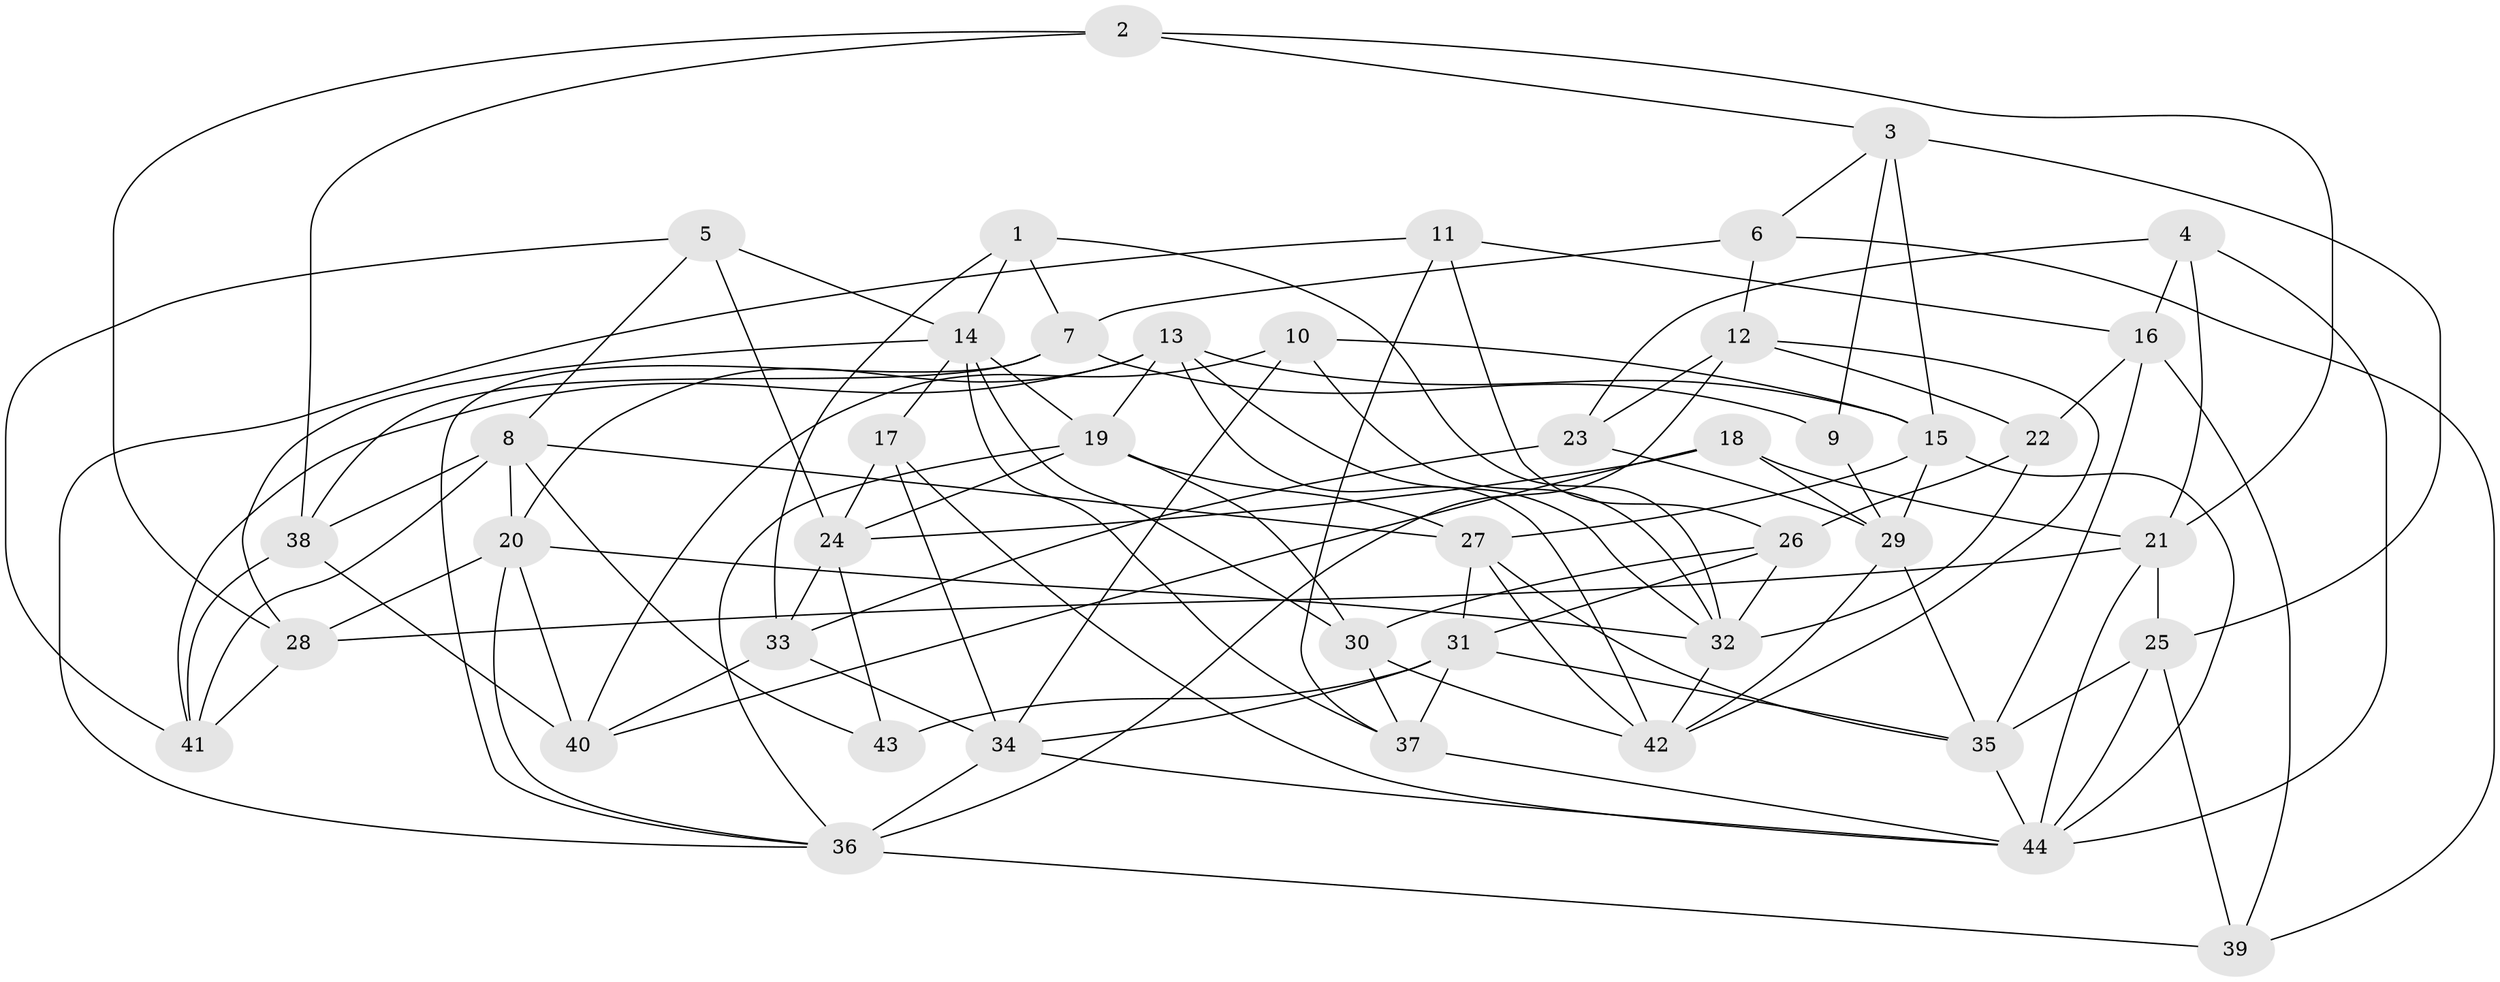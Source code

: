 // original degree distribution, {4: 1.0}
// Generated by graph-tools (version 1.1) at 2025/02/03/09/25 03:02:56]
// undirected, 44 vertices, 113 edges
graph export_dot {
graph [start="1"]
  node [color=gray90,style=filled];
  1;
  2;
  3;
  4;
  5;
  6;
  7;
  8;
  9;
  10;
  11;
  12;
  13;
  14;
  15;
  16;
  17;
  18;
  19;
  20;
  21;
  22;
  23;
  24;
  25;
  26;
  27;
  28;
  29;
  30;
  31;
  32;
  33;
  34;
  35;
  36;
  37;
  38;
  39;
  40;
  41;
  42;
  43;
  44;
  1 -- 7 [weight=1.0];
  1 -- 14 [weight=1.0];
  1 -- 32 [weight=1.0];
  1 -- 33 [weight=1.0];
  2 -- 3 [weight=1.0];
  2 -- 21 [weight=1.0];
  2 -- 28 [weight=1.0];
  2 -- 38 [weight=1.0];
  3 -- 6 [weight=1.0];
  3 -- 9 [weight=1.0];
  3 -- 15 [weight=1.0];
  3 -- 25 [weight=2.0];
  4 -- 16 [weight=1.0];
  4 -- 21 [weight=1.0];
  4 -- 23 [weight=1.0];
  4 -- 44 [weight=1.0];
  5 -- 8 [weight=1.0];
  5 -- 14 [weight=1.0];
  5 -- 24 [weight=1.0];
  5 -- 41 [weight=1.0];
  6 -- 7 [weight=1.0];
  6 -- 12 [weight=1.0];
  6 -- 39 [weight=1.0];
  7 -- 9 [weight=2.0];
  7 -- 36 [weight=1.0];
  7 -- 38 [weight=1.0];
  8 -- 20 [weight=1.0];
  8 -- 27 [weight=1.0];
  8 -- 38 [weight=1.0];
  8 -- 41 [weight=1.0];
  8 -- 43 [weight=1.0];
  9 -- 29 [weight=1.0];
  10 -- 15 [weight=1.0];
  10 -- 32 [weight=1.0];
  10 -- 34 [weight=1.0];
  10 -- 40 [weight=1.0];
  11 -- 16 [weight=1.0];
  11 -- 26 [weight=1.0];
  11 -- 36 [weight=1.0];
  11 -- 37 [weight=1.0];
  12 -- 22 [weight=1.0];
  12 -- 23 [weight=2.0];
  12 -- 36 [weight=1.0];
  12 -- 42 [weight=1.0];
  13 -- 15 [weight=1.0];
  13 -- 19 [weight=1.0];
  13 -- 20 [weight=1.0];
  13 -- 32 [weight=1.0];
  13 -- 41 [weight=1.0];
  13 -- 42 [weight=1.0];
  14 -- 17 [weight=1.0];
  14 -- 19 [weight=1.0];
  14 -- 28 [weight=1.0];
  14 -- 30 [weight=2.0];
  14 -- 37 [weight=1.0];
  15 -- 27 [weight=1.0];
  15 -- 29 [weight=1.0];
  15 -- 44 [weight=1.0];
  16 -- 22 [weight=1.0];
  16 -- 35 [weight=1.0];
  16 -- 39 [weight=2.0];
  17 -- 24 [weight=1.0];
  17 -- 34 [weight=1.0];
  17 -- 44 [weight=1.0];
  18 -- 21 [weight=1.0];
  18 -- 24 [weight=1.0];
  18 -- 29 [weight=1.0];
  18 -- 40 [weight=1.0];
  19 -- 24 [weight=1.0];
  19 -- 27 [weight=1.0];
  19 -- 30 [weight=1.0];
  19 -- 36 [weight=1.0];
  20 -- 28 [weight=1.0];
  20 -- 32 [weight=1.0];
  20 -- 36 [weight=1.0];
  20 -- 40 [weight=1.0];
  21 -- 25 [weight=1.0];
  21 -- 28 [weight=1.0];
  21 -- 44 [weight=1.0];
  22 -- 26 [weight=1.0];
  22 -- 32 [weight=1.0];
  23 -- 29 [weight=1.0];
  23 -- 33 [weight=2.0];
  24 -- 33 [weight=1.0];
  24 -- 43 [weight=1.0];
  25 -- 35 [weight=1.0];
  25 -- 39 [weight=1.0];
  25 -- 44 [weight=1.0];
  26 -- 30 [weight=1.0];
  26 -- 31 [weight=1.0];
  26 -- 32 [weight=2.0];
  27 -- 31 [weight=1.0];
  27 -- 35 [weight=1.0];
  27 -- 42 [weight=1.0];
  28 -- 41 [weight=2.0];
  29 -- 35 [weight=1.0];
  29 -- 42 [weight=1.0];
  30 -- 37 [weight=1.0];
  30 -- 42 [weight=1.0];
  31 -- 34 [weight=1.0];
  31 -- 35 [weight=1.0];
  31 -- 37 [weight=2.0];
  31 -- 43 [weight=2.0];
  32 -- 42 [weight=1.0];
  33 -- 34 [weight=1.0];
  33 -- 40 [weight=1.0];
  34 -- 36 [weight=1.0];
  34 -- 44 [weight=1.0];
  35 -- 44 [weight=1.0];
  36 -- 39 [weight=2.0];
  37 -- 44 [weight=1.0];
  38 -- 40 [weight=2.0];
  38 -- 41 [weight=1.0];
}

